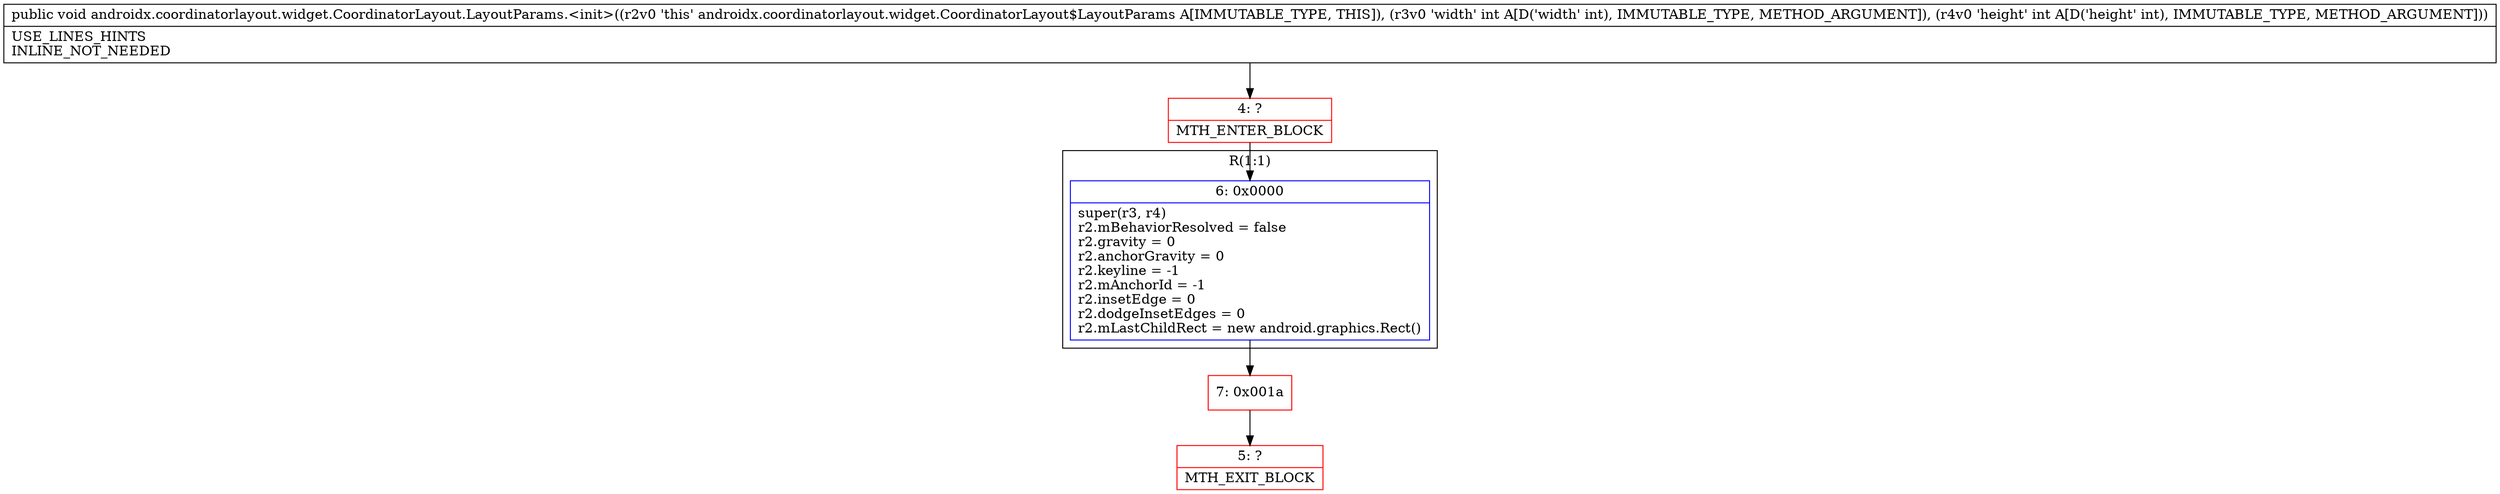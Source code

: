digraph "CFG forandroidx.coordinatorlayout.widget.CoordinatorLayout.LayoutParams.\<init\>(II)V" {
subgraph cluster_Region_1088321973 {
label = "R(1:1)";
node [shape=record,color=blue];
Node_6 [shape=record,label="{6\:\ 0x0000|super(r3, r4)\lr2.mBehaviorResolved = false\lr2.gravity = 0\lr2.anchorGravity = 0\lr2.keyline = \-1\lr2.mAnchorId = \-1\lr2.insetEdge = 0\lr2.dodgeInsetEdges = 0\lr2.mLastChildRect = new android.graphics.Rect()\l}"];
}
Node_4 [shape=record,color=red,label="{4\:\ ?|MTH_ENTER_BLOCK\l}"];
Node_7 [shape=record,color=red,label="{7\:\ 0x001a}"];
Node_5 [shape=record,color=red,label="{5\:\ ?|MTH_EXIT_BLOCK\l}"];
MethodNode[shape=record,label="{public void androidx.coordinatorlayout.widget.CoordinatorLayout.LayoutParams.\<init\>((r2v0 'this' androidx.coordinatorlayout.widget.CoordinatorLayout$LayoutParams A[IMMUTABLE_TYPE, THIS]), (r3v0 'width' int A[D('width' int), IMMUTABLE_TYPE, METHOD_ARGUMENT]), (r4v0 'height' int A[D('height' int), IMMUTABLE_TYPE, METHOD_ARGUMENT]))  | USE_LINES_HINTS\lINLINE_NOT_NEEDED\l}"];
MethodNode -> Node_4;Node_6 -> Node_7;
Node_4 -> Node_6;
Node_7 -> Node_5;
}

